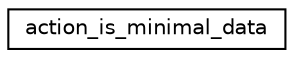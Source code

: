 digraph "Graphical Class Hierarchy"
{
  edge [fontname="Helvetica",fontsize="10",labelfontname="Helvetica",labelfontsize="10"];
  node [fontname="Helvetica",fontsize="10",shape=record];
  rankdir="LR";
  Node0 [label="action_is_minimal_data",height=0.2,width=0.4,color="black", fillcolor="white", style="filled",URL="$d6/dc1/structaction__is__minimal__data.html"];
}

